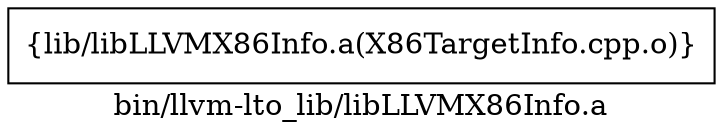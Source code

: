 digraph "bin/llvm-lto_lib/libLLVMX86Info.a" {
	label="bin/llvm-lto_lib/libLLVMX86Info.a";
	rankdir=LR;

	Node0x55b14d5c0fd8 [shape=record,shape=box,group=0,label="{lib/libLLVMX86Info.a(X86TargetInfo.cpp.o)}"];
}
